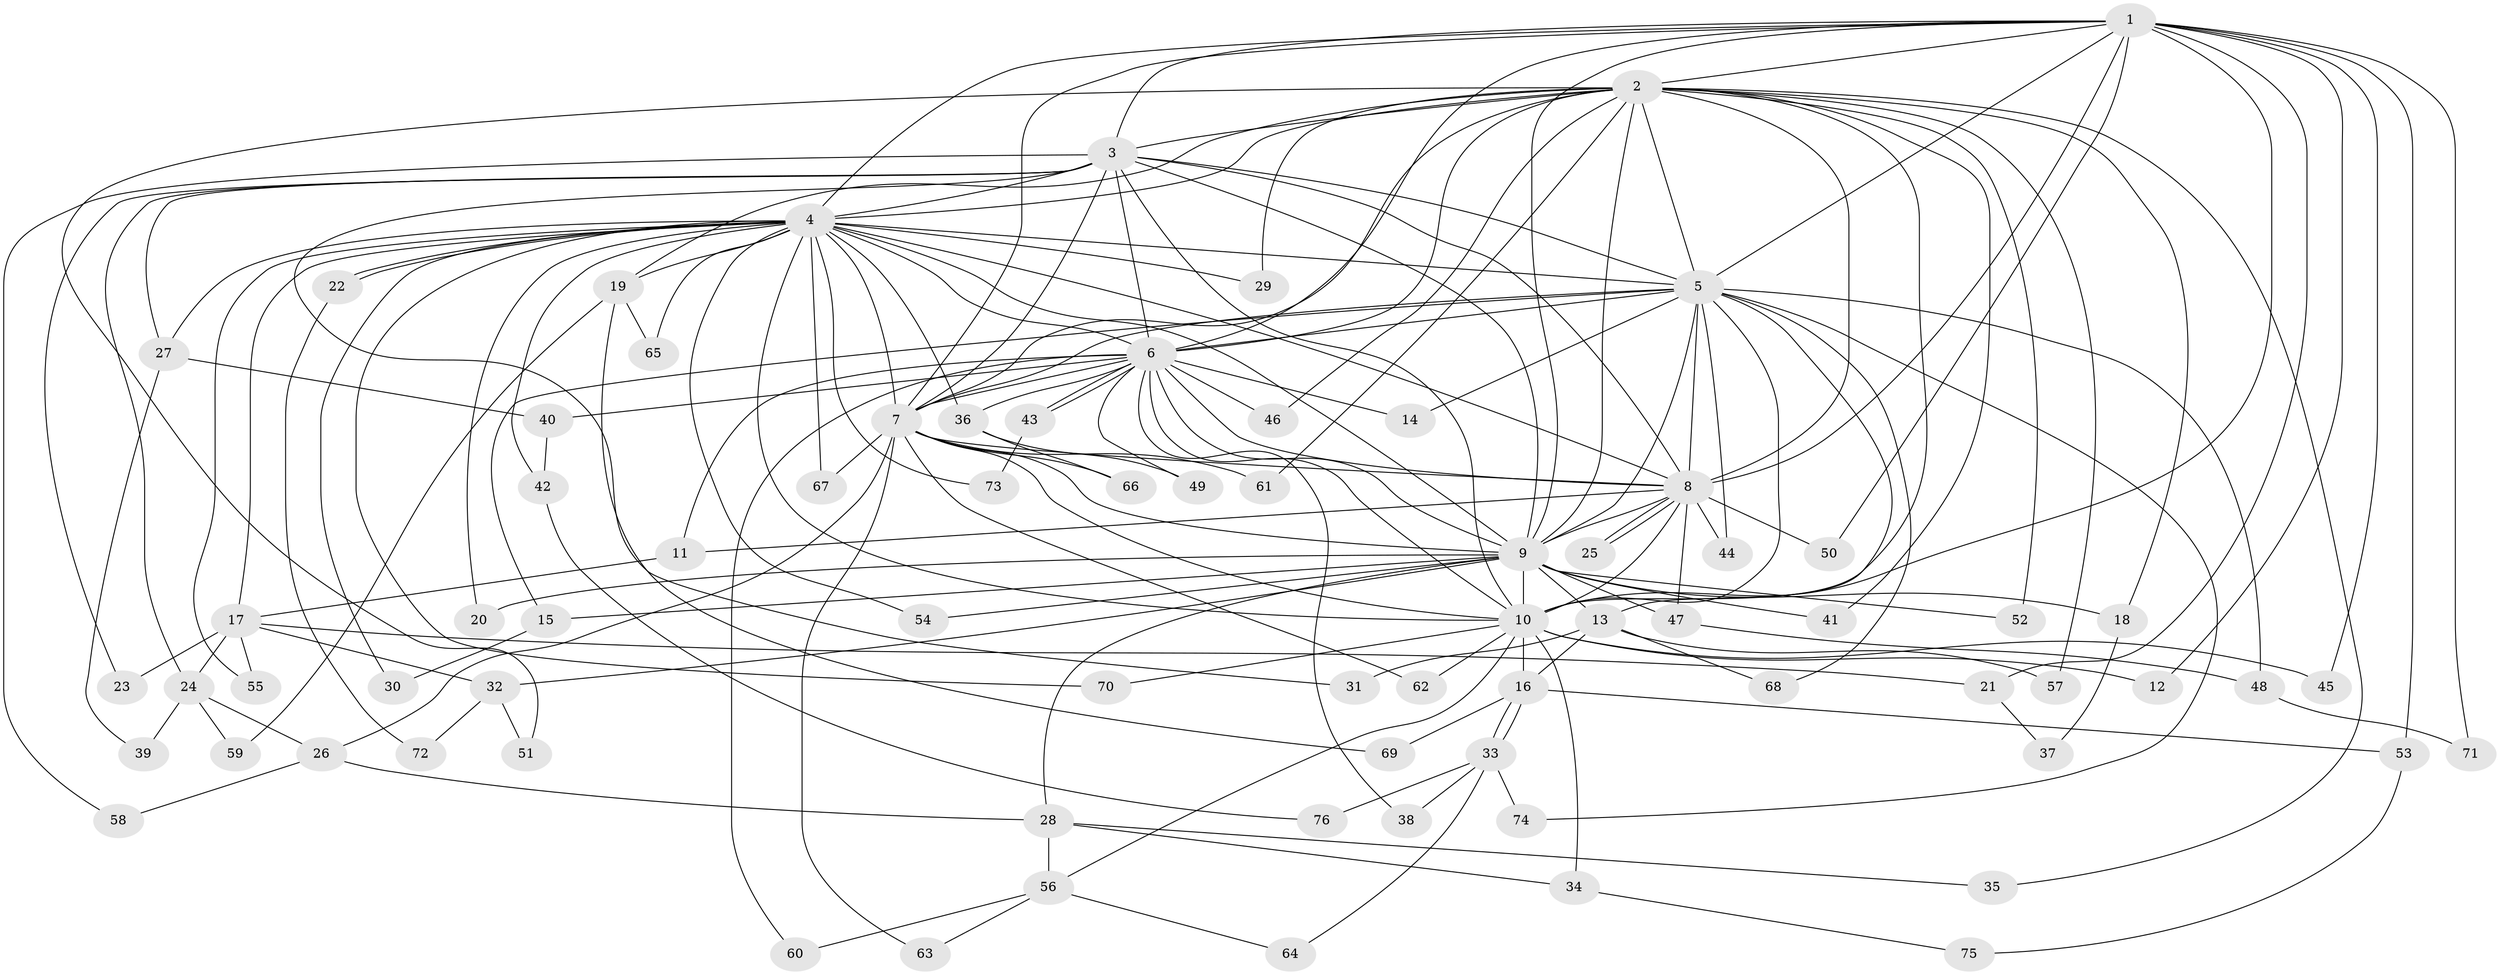 // coarse degree distribution, {11: 0.17391304347826086, 3: 0.13043478260869565, 13: 0.08695652173913043, 1: 0.043478260869565216, 10: 0.043478260869565216, 14: 0.08695652173913043, 6: 0.043478260869565216, 4: 0.17391304347826086, 5: 0.17391304347826086, 2: 0.043478260869565216}
// Generated by graph-tools (version 1.1) at 2025/36/03/04/25 23:36:16]
// undirected, 76 vertices, 177 edges
graph export_dot {
  node [color=gray90,style=filled];
  1;
  2;
  3;
  4;
  5;
  6;
  7;
  8;
  9;
  10;
  11;
  12;
  13;
  14;
  15;
  16;
  17;
  18;
  19;
  20;
  21;
  22;
  23;
  24;
  25;
  26;
  27;
  28;
  29;
  30;
  31;
  32;
  33;
  34;
  35;
  36;
  37;
  38;
  39;
  40;
  41;
  42;
  43;
  44;
  45;
  46;
  47;
  48;
  49;
  50;
  51;
  52;
  53;
  54;
  55;
  56;
  57;
  58;
  59;
  60;
  61;
  62;
  63;
  64;
  65;
  66;
  67;
  68;
  69;
  70;
  71;
  72;
  73;
  74;
  75;
  76;
  1 -- 2;
  1 -- 3;
  1 -- 4;
  1 -- 5;
  1 -- 6;
  1 -- 7;
  1 -- 8;
  1 -- 9;
  1 -- 10;
  1 -- 12;
  1 -- 21;
  1 -- 45;
  1 -- 50;
  1 -- 53;
  1 -- 71;
  2 -- 3;
  2 -- 4;
  2 -- 5;
  2 -- 6;
  2 -- 7;
  2 -- 8;
  2 -- 9;
  2 -- 10;
  2 -- 18;
  2 -- 19;
  2 -- 29;
  2 -- 35;
  2 -- 41;
  2 -- 46;
  2 -- 51;
  2 -- 52;
  2 -- 57;
  2 -- 61;
  3 -- 4;
  3 -- 5;
  3 -- 6;
  3 -- 7;
  3 -- 8;
  3 -- 9;
  3 -- 10;
  3 -- 23;
  3 -- 24;
  3 -- 27;
  3 -- 31;
  3 -- 58;
  4 -- 5;
  4 -- 6;
  4 -- 7;
  4 -- 8;
  4 -- 9;
  4 -- 10;
  4 -- 17;
  4 -- 19;
  4 -- 20;
  4 -- 22;
  4 -- 22;
  4 -- 27;
  4 -- 29;
  4 -- 30;
  4 -- 36;
  4 -- 42;
  4 -- 54;
  4 -- 55;
  4 -- 65;
  4 -- 67;
  4 -- 70;
  4 -- 73;
  5 -- 6;
  5 -- 7;
  5 -- 8;
  5 -- 9;
  5 -- 10;
  5 -- 13;
  5 -- 14;
  5 -- 15;
  5 -- 44;
  5 -- 48;
  5 -- 68;
  5 -- 74;
  6 -- 7;
  6 -- 8;
  6 -- 9;
  6 -- 10;
  6 -- 11;
  6 -- 14;
  6 -- 36;
  6 -- 38;
  6 -- 40;
  6 -- 43;
  6 -- 43;
  6 -- 46;
  6 -- 49;
  6 -- 60;
  7 -- 8;
  7 -- 9;
  7 -- 10;
  7 -- 26;
  7 -- 61;
  7 -- 62;
  7 -- 63;
  7 -- 66;
  7 -- 67;
  8 -- 9;
  8 -- 10;
  8 -- 11;
  8 -- 25;
  8 -- 25;
  8 -- 44;
  8 -- 47;
  8 -- 50;
  9 -- 10;
  9 -- 13;
  9 -- 15;
  9 -- 18;
  9 -- 20;
  9 -- 28;
  9 -- 32;
  9 -- 41;
  9 -- 47;
  9 -- 52;
  9 -- 54;
  10 -- 12;
  10 -- 16;
  10 -- 34;
  10 -- 45;
  10 -- 56;
  10 -- 62;
  10 -- 70;
  11 -- 17;
  13 -- 16;
  13 -- 31;
  13 -- 57;
  13 -- 68;
  15 -- 30;
  16 -- 33;
  16 -- 33;
  16 -- 53;
  16 -- 69;
  17 -- 21;
  17 -- 23;
  17 -- 24;
  17 -- 32;
  17 -- 55;
  18 -- 37;
  19 -- 59;
  19 -- 65;
  19 -- 69;
  21 -- 37;
  22 -- 72;
  24 -- 26;
  24 -- 39;
  24 -- 59;
  26 -- 28;
  26 -- 58;
  27 -- 39;
  27 -- 40;
  28 -- 34;
  28 -- 35;
  28 -- 56;
  32 -- 51;
  32 -- 72;
  33 -- 38;
  33 -- 64;
  33 -- 74;
  33 -- 76;
  34 -- 75;
  36 -- 49;
  36 -- 66;
  40 -- 42;
  42 -- 76;
  43 -- 73;
  47 -- 48;
  48 -- 71;
  53 -- 75;
  56 -- 60;
  56 -- 63;
  56 -- 64;
}
